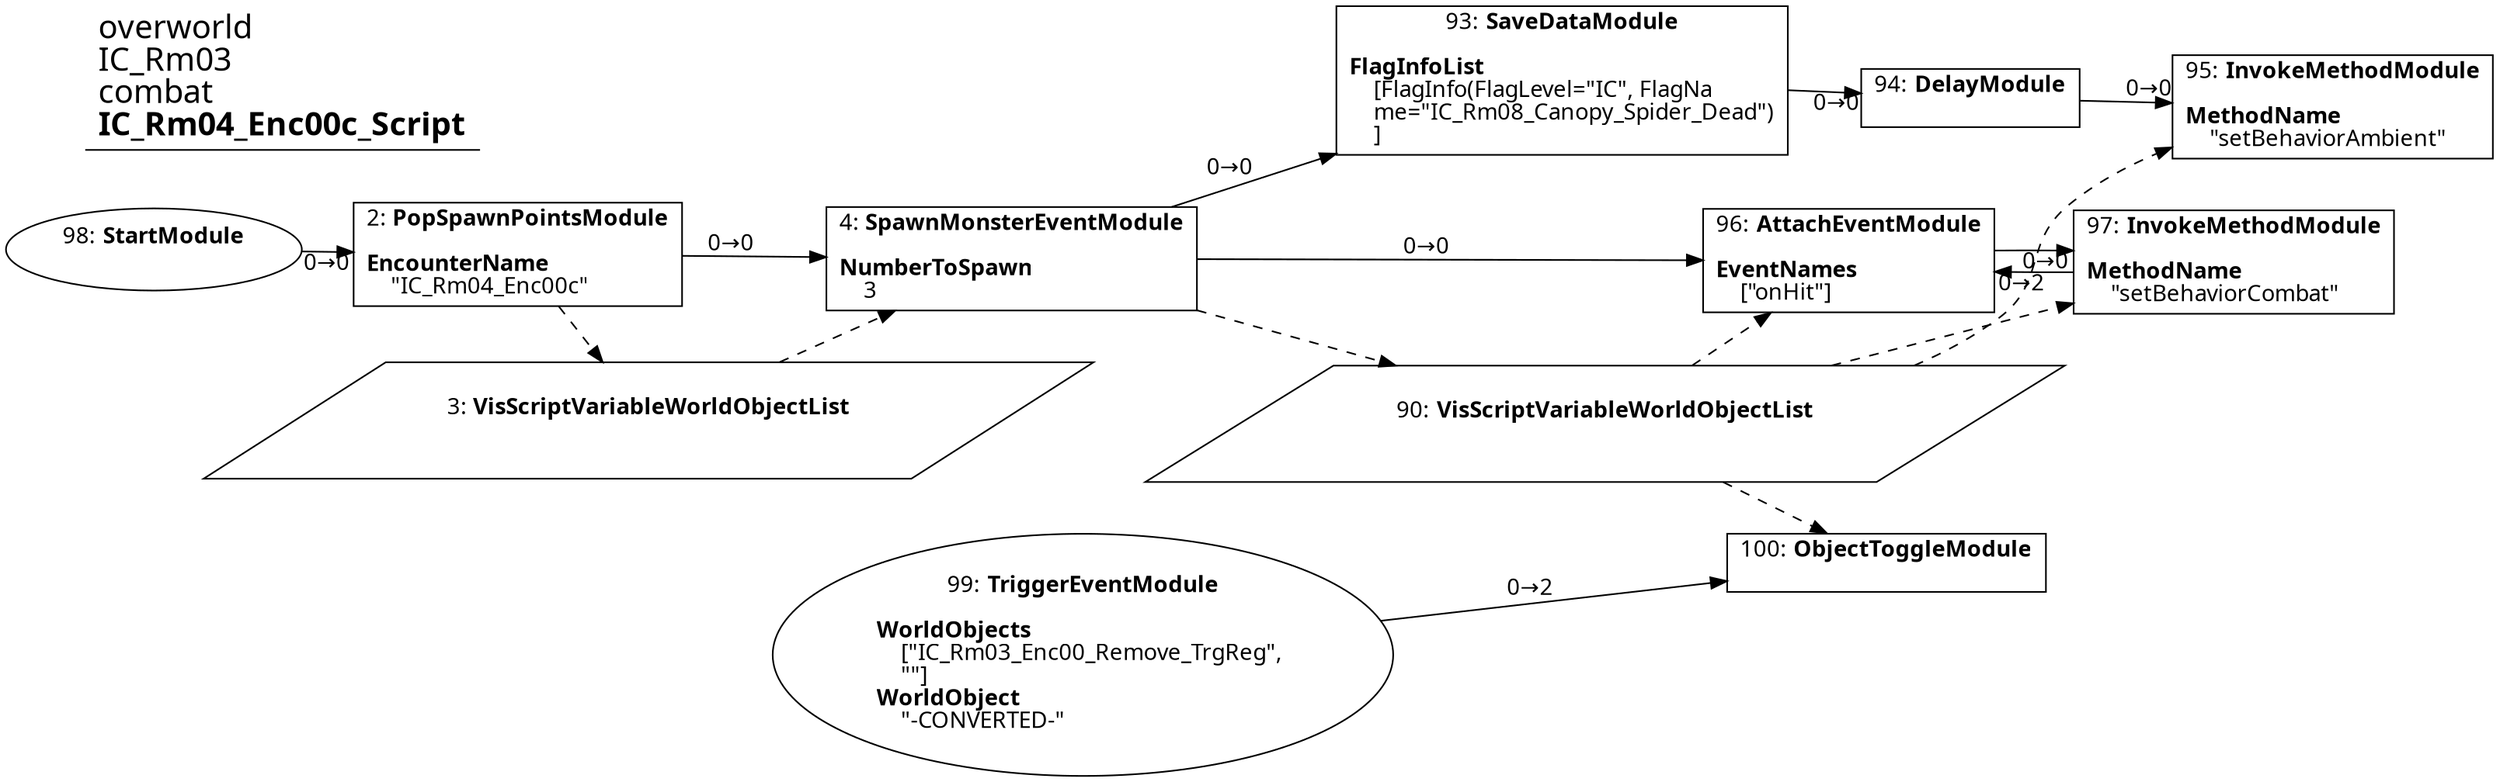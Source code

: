 digraph {
    layout = fdp;
    overlap = prism;
    sep = "+16";
    splines = spline;

    node [ shape = box ];

    graph [ fontname = "Segoe UI" ];
    node [ fontname = "Segoe UI" ];
    edge [ fontname = "Segoe UI" ];

    2 [ label = <2: <b>PopSpawnPointsModule</b><br/><br/><b>EncounterName</b><br align="left"/>    &quot;IC_Rm04_Enc00c&quot;<br align="left"/>> ];
    2 [ pos = "0.29000002,-0.27400002!" ];
    2 -> 4 [ label = "0→0" ];
    2 -> 3 [ style = dashed ];

    3 [ label = <3: <b>VisScriptVariableWorldObjectList</b><br/><br/>> ];
    3 [ shape = parallelogram ]
    3 [ pos = "0.57600003,-0.39400002!" ];

    4 [ label = <4: <b>SpawnMonsterEventModule</b><br/><br/><b>NumberToSpawn</b><br align="left"/>    3<br align="left"/>> ];
    4 [ pos = "0.80700004,-0.27400002!" ];
    4 -> 93 [ label = "0→0" ];
    4 -> 96 [ label = "0→0" ];
    3 -> 4 [ style = dashed ];
    4 -> 90 [ style = dashed ];

    90 [ label = <90: <b>VisScriptVariableWorldObjectList</b><br/><br/>> ];
    90 [ shape = parallelogram ]
    90 [ pos = "1.258,-0.44000003!" ];

    93 [ label = <93: <b>SaveDataModule</b><br/><br/><b>FlagInfoList</b><br align="left"/>    [FlagInfo(FlagLevel=&quot;IC&quot;, FlagNa<br align="left"/>    me=&quot;IC_Rm08_Canopy_Spider_Dead&quot;)<br align="left"/>    ]<br align="left"/>> ];
    93 [ pos = "1.256,-0.128!" ];
    93 -> 94 [ label = "0→0" ];

    94 [ label = <94: <b>DelayModule</b><br/><br/>> ];
    94 [ pos = "1.4900001,-0.128!" ];
    94 -> 95 [ label = "0→0" ];

    95 [ label = <95: <b>InvokeMethodModule</b><br/><br/><b>MethodName</b><br align="left"/>    &quot;setBehaviorAmbient&quot;<br align="left"/>> ];
    95 [ pos = "1.697,-0.128!" ];
    90 -> 95 [ style = dashed ];

    96 [ label = <96: <b>AttachEventModule</b><br/><br/><b>EventNames</b><br align="left"/>    [&quot;onHit&quot;]<br align="left"/>> ];
    96 [ pos = "1.488,-0.31100002!" ];
    96 -> 97 [ label = "0→0" ];
    90 -> 96 [ style = dashed ];

    97 [ label = <97: <b>InvokeMethodModule</b><br/><br/><b>MethodName</b><br align="left"/>    &quot;setBehaviorCombat&quot;<br align="left"/>> ];
    97 [ pos = "1.7210001,-0.31100002!" ];
    97 -> 96 [ label = "0→2" ];
    90 -> 97 [ style = dashed ];

    98 [ label = <98: <b>StartModule</b><br/><br/>> ];
    98 [ shape = oval ]
    98 [ pos = "0.071,-0.27400002!" ];
    98 -> 2 [ label = "0→0" ];

    99 [ label = <99: <b>TriggerEventModule</b><br/><br/><b>WorldObjects</b><br align="left"/>    [&quot;IC_Rm03_Enc00_Remove_TrgReg&quot;, <br align="left"/>    &quot;&quot;]<br align="left"/><b>WorldObject</b><br align="left"/>    &quot;-CONVERTED-&quot;<br align="left"/>> ];
    99 [ shape = oval ]
    99 [ pos = "0.83800006,-0.597!" ];
    99 -> 100 [ label = "0→2" ];

    100 [ label = <100: <b>ObjectToggleModule</b><br/><br/>> ];
    100 [ pos = "1.4890001,-0.551!" ];
    90 -> 100 [ style = dashed ];

    title [ pos = "0.07,-0.127!" ];
    title [ shape = underline ];
    title [ label = <<font point-size="20">overworld<br align="left"/>IC_Rm03<br align="left"/>combat<br align="left"/><b>IC_Rm04_Enc00c_Script</b><br align="left"/></font>> ];
}

